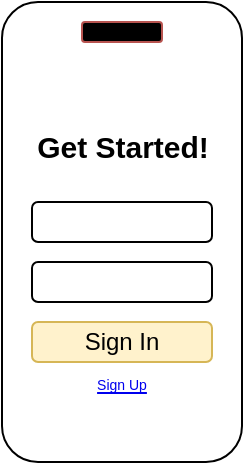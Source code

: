<mxfile version="24.2.5" type="github">
  <diagram id="C5RBs43oDa-KdzZeNtuy" name="Page-1">
    <mxGraphModel dx="984" dy="659" grid="1" gridSize="10" guides="1" tooltips="1" connect="1" arrows="1" fold="1" page="1" pageScale="1" pageWidth="827" pageHeight="1169" math="0" shadow="0">
      <root>
        <mxCell id="WIyWlLk6GJQsqaUBKTNV-0" />
        <mxCell id="WIyWlLk6GJQsqaUBKTNV-1" parent="WIyWlLk6GJQsqaUBKTNV-0" />
        <mxCell id="0ozMttMVJeas7m7jDAdA-8" value="" style="rounded=1;whiteSpace=wrap;html=1;" vertex="1" parent="WIyWlLk6GJQsqaUBKTNV-1">
          <mxGeometry x="350" y="60" width="120" height="230" as="geometry" />
        </mxCell>
        <mxCell id="0ozMttMVJeas7m7jDAdA-9" value="" style="rounded=1;whiteSpace=wrap;html=1;fillColor=#000000;strokeColor=#b85450;" vertex="1" parent="WIyWlLk6GJQsqaUBKTNV-1">
          <mxGeometry x="390" y="70" width="40" height="10" as="geometry" />
        </mxCell>
        <mxCell id="0ozMttMVJeas7m7jDAdA-12" value="" style="rounded=1;whiteSpace=wrap;html=1;" vertex="1" parent="WIyWlLk6GJQsqaUBKTNV-1">
          <mxGeometry x="365" y="160" width="90" height="20" as="geometry" />
        </mxCell>
        <mxCell id="0ozMttMVJeas7m7jDAdA-14" value="" style="rounded=1;whiteSpace=wrap;html=1;" vertex="1" parent="WIyWlLk6GJQsqaUBKTNV-1">
          <mxGeometry x="365" y="190" width="90" height="20" as="geometry" />
        </mxCell>
        <mxCell id="0ozMttMVJeas7m7jDAdA-15" value="Sign In" style="rounded=1;whiteSpace=wrap;html=1;fillColor=#fff2cc;strokeColor=#d6b656;" vertex="1" parent="WIyWlLk6GJQsqaUBKTNV-1">
          <mxGeometry x="365" y="220" width="90" height="20" as="geometry" />
        </mxCell>
        <UserObject label="&lt;font style=&quot;font-size: 7px;&quot;&gt;Sign Up&lt;/font&gt;" link="https://www.draw.io" id="0ozMttMVJeas7m7jDAdA-18">
          <mxCell style="text;html=1;strokeColor=none;fillColor=none;whiteSpace=wrap;align=center;verticalAlign=middle;fontColor=#0000EE;fontStyle=4;" vertex="1" parent="WIyWlLk6GJQsqaUBKTNV-1">
            <mxGeometry x="380" y="230" width="60" height="40" as="geometry" />
          </mxCell>
        </UserObject>
        <mxCell id="0ozMttMVJeas7m7jDAdA-22" value="&lt;span style=&quot;font-size: 15px;&quot;&gt;Get Started!&lt;/span&gt;" style="text;strokeColor=none;fillColor=none;html=1;fontSize=24;fontStyle=1;verticalAlign=middle;align=center;" vertex="1" parent="WIyWlLk6GJQsqaUBKTNV-1">
          <mxGeometry x="360" y="110" width="100" height="40" as="geometry" />
        </mxCell>
      </root>
    </mxGraphModel>
  </diagram>
</mxfile>
